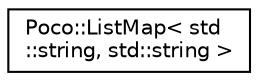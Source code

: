 digraph "Graphical Class Hierarchy"
{
 // LATEX_PDF_SIZE
  edge [fontname="Helvetica",fontsize="10",labelfontname="Helvetica",labelfontsize="10"];
  node [fontname="Helvetica",fontsize="10",shape=record];
  rankdir="LR";
  Node0 [label="Poco::ListMap\< std\l::string, std::string \>",height=0.2,width=0.4,color="black", fillcolor="white", style="filled",URL="$classPoco_1_1ListMap.html",tooltip=" "];
}
